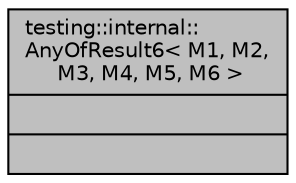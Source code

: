 digraph "testing::internal::AnyOfResult6&lt; M1, M2, M3, M4, M5, M6 &gt;"
{
  edge [fontname="Helvetica",fontsize="10",labelfontname="Helvetica",labelfontsize="10"];
  node [fontname="Helvetica",fontsize="10",shape=record];
  Node1 [label="{testing::internal::\lAnyOfResult6\< M1, M2,\l M3, M4, M5, M6 \>\n||}",height=0.2,width=0.4,color="black", fillcolor="grey75", style="filled", fontcolor="black"];
}
